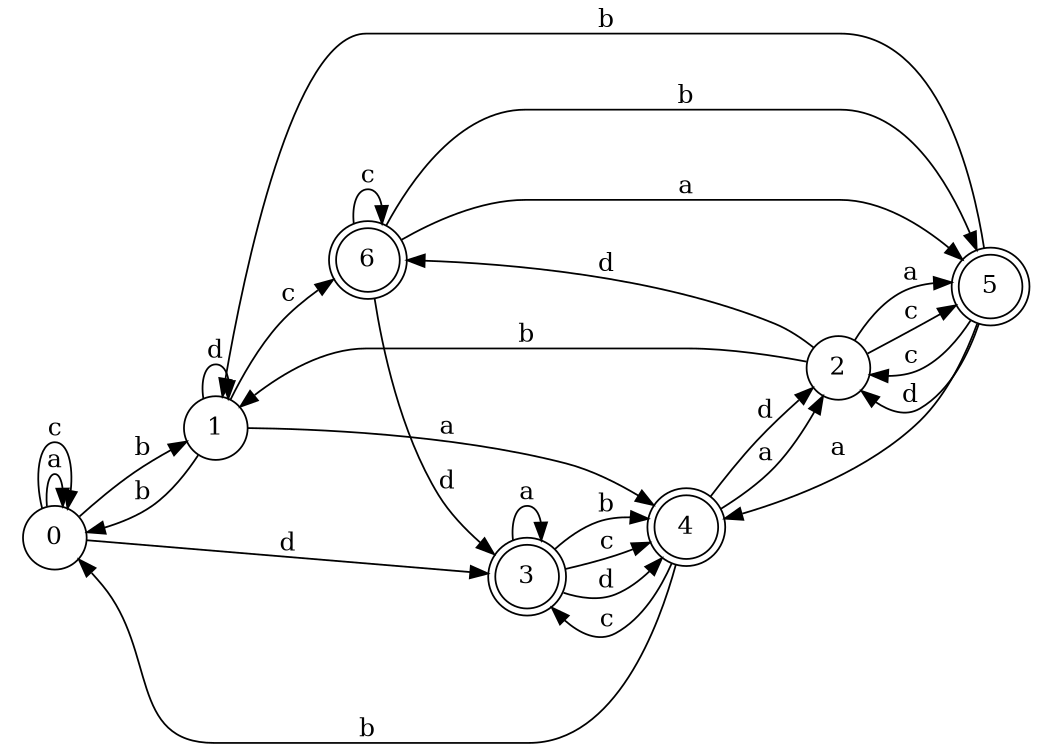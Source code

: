 digraph n6_4 {
__start0 [label="" shape="none"];

rankdir=LR;
size="8,5";

s0 [style="filled", color="black", fillcolor="white" shape="circle", label="0"];
s1 [style="filled", color="black", fillcolor="white" shape="circle", label="1"];
s2 [style="filled", color="black", fillcolor="white" shape="circle", label="2"];
s3 [style="rounded,filled", color="black", fillcolor="white" shape="doublecircle", label="3"];
s4 [style="rounded,filled", color="black", fillcolor="white" shape="doublecircle", label="4"];
s5 [style="rounded,filled", color="black", fillcolor="white" shape="doublecircle", label="5"];
s6 [style="rounded,filled", color="black", fillcolor="white" shape="doublecircle", label="6"];
s0 -> s0 [label="a"];
s0 -> s1 [label="b"];
s0 -> s0 [label="c"];
s0 -> s3 [label="d"];
s1 -> s4 [label="a"];
s1 -> s0 [label="b"];
s1 -> s6 [label="c"];
s1 -> s1 [label="d"];
s2 -> s5 [label="a"];
s2 -> s1 [label="b"];
s2 -> s5 [label="c"];
s2 -> s6 [label="d"];
s3 -> s3 [label="a"];
s3 -> s4 [label="b"];
s3 -> s4 [label="c"];
s3 -> s4 [label="d"];
s4 -> s2 [label="a"];
s4 -> s0 [label="b"];
s4 -> s3 [label="c"];
s4 -> s2 [label="d"];
s5 -> s4 [label="a"];
s5 -> s1 [label="b"];
s5 -> s2 [label="c"];
s5 -> s2 [label="d"];
s6 -> s5 [label="a"];
s6 -> s5 [label="b"];
s6 -> s6 [label="c"];
s6 -> s3 [label="d"];

}